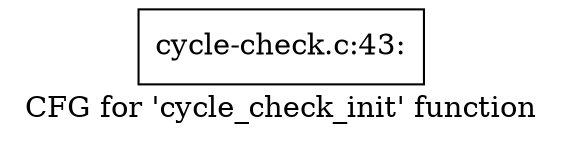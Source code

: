 digraph "CFG for 'cycle_check_init' function" {
	label="CFG for 'cycle_check_init' function";

	Node0xd5bf960 [shape=record,label="{cycle-check.c:43:}"];
}
